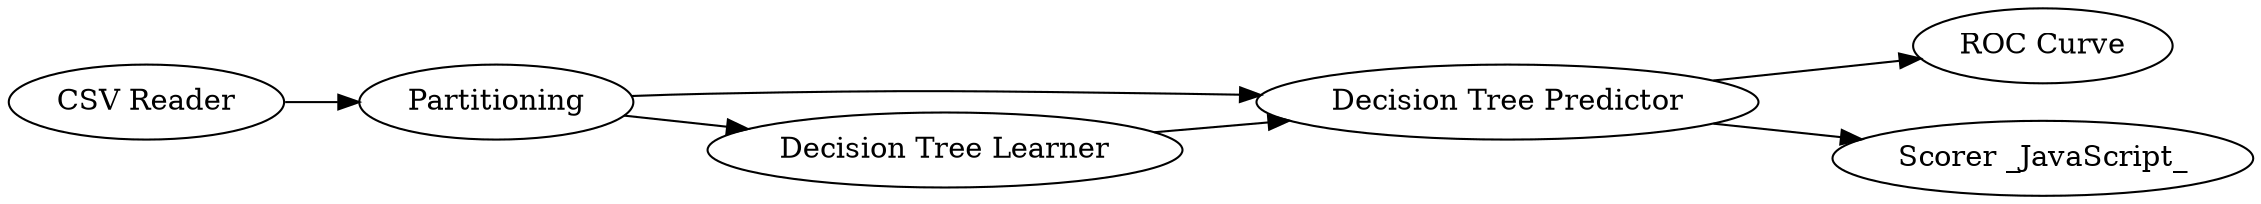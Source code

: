 digraph {
	4 -> 5
	3 -> 4
	4 -> 6
	1 -> 2
	2 -> 3
	2 -> 4
	5 [label="ROC Curve"]
	1 [label="CSV Reader"]
	4 [label="Decision Tree Predictor"]
	6 [label="Scorer _JavaScript_"]
	3 [label="Decision Tree Learner"]
	2 [label=Partitioning]
	rankdir=LR
}

